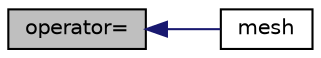 digraph "operator="
{
  bgcolor="transparent";
  edge [fontname="Helvetica",fontsize="10",labelfontname="Helvetica",labelfontsize="10"];
  node [fontname="Helvetica",fontsize="10",shape=record];
  rankdir="LR";
  Node2220 [label="operator=",height=0.2,width=0.4,color="black", fillcolor="grey75", style="filled", fontcolor="black"];
  Node2220 -> Node2221 [dir="back",color="midnightblue",fontsize="10",style="solid",fontname="Helvetica"];
  Node2221 [label="mesh",height=0.2,width=0.4,color="black",URL="$a26081.html#ae78c91f8ff731c07ccc4351d9fe861ba"];
}
